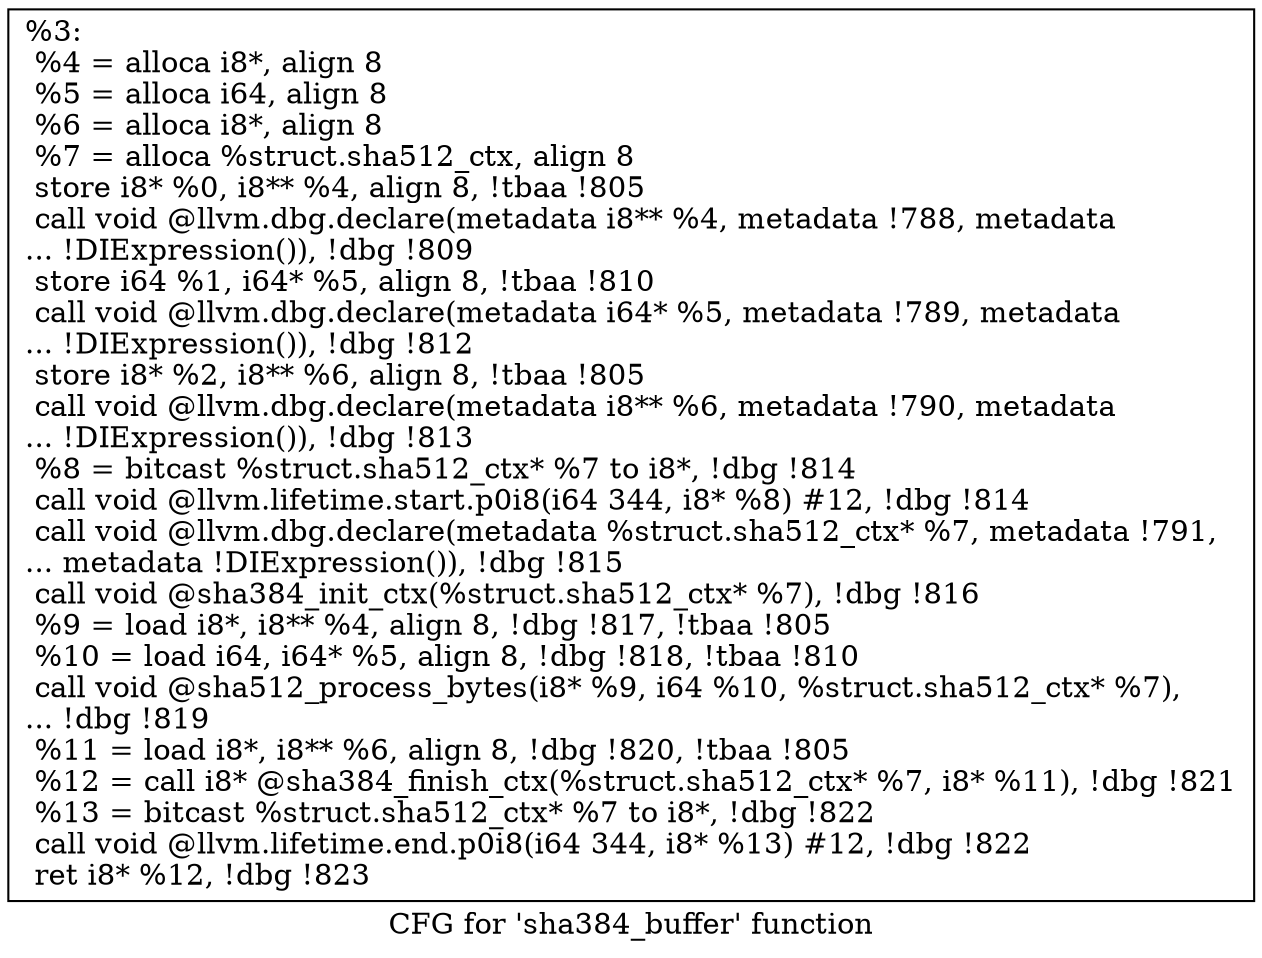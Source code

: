 digraph "CFG for 'sha384_buffer' function" {
	label="CFG for 'sha384_buffer' function";

	Node0x2762a50 [shape=record,label="{%3:\l  %4 = alloca i8*, align 8\l  %5 = alloca i64, align 8\l  %6 = alloca i8*, align 8\l  %7 = alloca %struct.sha512_ctx, align 8\l  store i8* %0, i8** %4, align 8, !tbaa !805\l  call void @llvm.dbg.declare(metadata i8** %4, metadata !788, metadata\l... !DIExpression()), !dbg !809\l  store i64 %1, i64* %5, align 8, !tbaa !810\l  call void @llvm.dbg.declare(metadata i64* %5, metadata !789, metadata\l... !DIExpression()), !dbg !812\l  store i8* %2, i8** %6, align 8, !tbaa !805\l  call void @llvm.dbg.declare(metadata i8** %6, metadata !790, metadata\l... !DIExpression()), !dbg !813\l  %8 = bitcast %struct.sha512_ctx* %7 to i8*, !dbg !814\l  call void @llvm.lifetime.start.p0i8(i64 344, i8* %8) #12, !dbg !814\l  call void @llvm.dbg.declare(metadata %struct.sha512_ctx* %7, metadata !791,\l... metadata !DIExpression()), !dbg !815\l  call void @sha384_init_ctx(%struct.sha512_ctx* %7), !dbg !816\l  %9 = load i8*, i8** %4, align 8, !dbg !817, !tbaa !805\l  %10 = load i64, i64* %5, align 8, !dbg !818, !tbaa !810\l  call void @sha512_process_bytes(i8* %9, i64 %10, %struct.sha512_ctx* %7),\l... !dbg !819\l  %11 = load i8*, i8** %6, align 8, !dbg !820, !tbaa !805\l  %12 = call i8* @sha384_finish_ctx(%struct.sha512_ctx* %7, i8* %11), !dbg !821\l  %13 = bitcast %struct.sha512_ctx* %7 to i8*, !dbg !822\l  call void @llvm.lifetime.end.p0i8(i64 344, i8* %13) #12, !dbg !822\l  ret i8* %12, !dbg !823\l}"];
}
